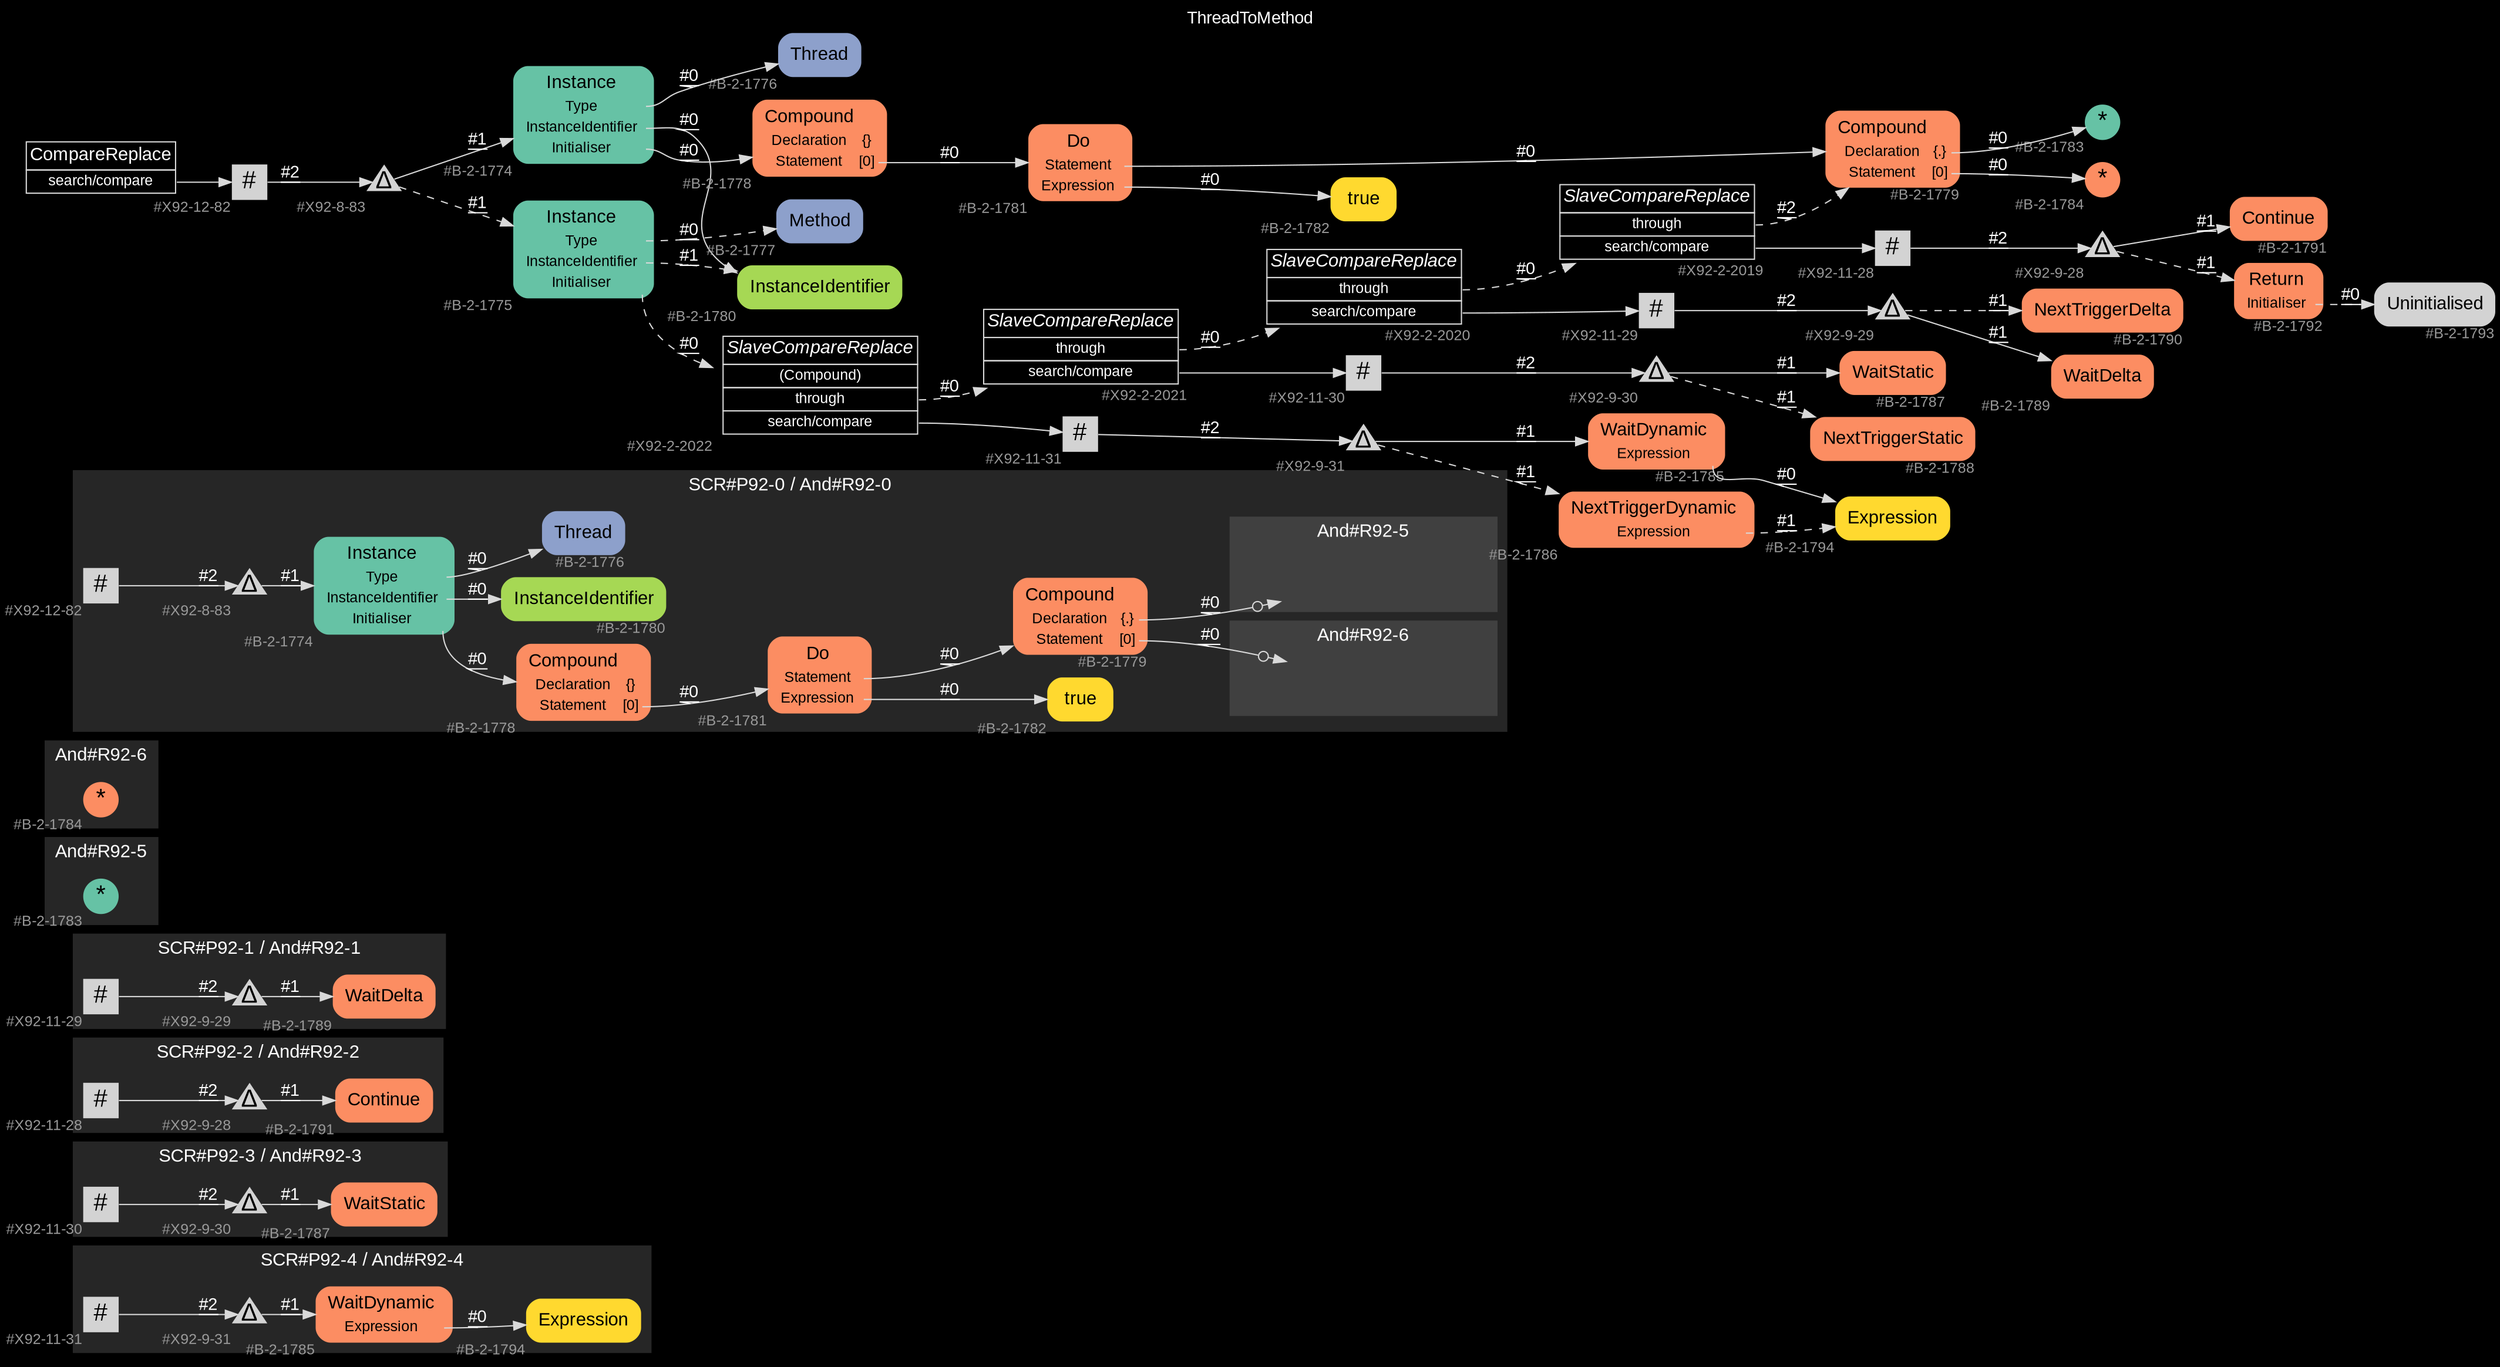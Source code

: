 digraph "ThreadToMethod" {
label = "ThreadToMethod"
labelloc = t
graph [
    rankdir = "LR"
    ranksep = 0.3
    bgcolor = black
    color = grey85
    fontcolor = white
    fontname = "Arial"
];
node [
    fontname = "Arial"
];
edge [
    fontname = "Arial"
];

// -------------------- figure And#R92-4 --------------------
// -------- region And#R92-4 ----------
subgraph "clusterAnd#R92-4" {
    label = "SCR#P92-4 / And#R92-4"
    style = "filled"
    color = gray15
    fontsize = "15"
    // -------- block And#R92-4/#B-2-1794 ----------
    "And#R92-4/#B-2-1794" [
        fillcolor = "/set28/6"
        xlabel = "#B-2-1794"
        fontsize = "12"
        fontcolor = grey60
        shape = "plaintext"
        label = <<TABLE BORDER="0" CELLBORDER="0" CELLSPACING="0">
         <TR><TD><FONT COLOR="black" POINT-SIZE="15">Expression</FONT></TD></TR>
        </TABLE>>
        style = "rounded,filled"
    ];
    
    // -------- block And#R92-4/#X92-11-31 ----------
    "And#R92-4/#X92-11-31" [
        xlabel = "#X92-11-31"
        fontsize = "12"
        fontcolor = grey60
        shape = "square"
        label = <<FONT COLOR="black" POINT-SIZE="20">#</FONT>>
        style = "filled"
        penwidth = 0.0
        fixedsize = true
        width = 0.4
        height = 0.4
    ];
    
    // -------- block And#R92-4/#B-2-1785 ----------
    "And#R92-4/#B-2-1785" [
        fillcolor = "/set28/2"
        xlabel = "#B-2-1785"
        fontsize = "12"
        fontcolor = grey60
        shape = "plaintext"
        label = <<TABLE BORDER="0" CELLBORDER="0" CELLSPACING="0">
         <TR><TD><FONT COLOR="black" POINT-SIZE="15">WaitDynamic</FONT></TD></TR>
         <TR><TD><FONT COLOR="black" POINT-SIZE="12">Expression</FONT></TD><TD PORT="port0"></TD></TR>
        </TABLE>>
        style = "rounded,filled"
    ];
    
    // -------- block And#R92-4/#X92-9-31 ----------
    "And#R92-4/#X92-9-31" [
        xlabel = "#X92-9-31"
        fontsize = "12"
        fontcolor = grey60
        shape = "triangle"
        label = <<FONT COLOR="black" POINT-SIZE="20">Δ</FONT>>
        style = "filled"
        penwidth = 0.0
        fixedsize = true
        width = 0.4
        height = 0.4
    ];
    
}

"And#R92-4/#X92-11-31" -> "And#R92-4/#X92-9-31" [
    label = "#2"
    decorate = true
    color = grey85
    fontcolor = white
];

"And#R92-4/#B-2-1785":port0 -> "And#R92-4/#B-2-1794" [
    label = "#0"
    decorate = true
    color = grey85
    fontcolor = white
];

"And#R92-4/#X92-9-31" -> "And#R92-4/#B-2-1785" [
    label = "#1"
    decorate = true
    color = grey85
    fontcolor = white
];


// -------------------- figure And#R92-3 --------------------
// -------- region And#R92-3 ----------
subgraph "clusterAnd#R92-3" {
    label = "SCR#P92-3 / And#R92-3"
    style = "filled"
    color = gray15
    fontsize = "15"
    // -------- block And#R92-3/#X92-11-30 ----------
    "And#R92-3/#X92-11-30" [
        xlabel = "#X92-11-30"
        fontsize = "12"
        fontcolor = grey60
        shape = "square"
        label = <<FONT COLOR="black" POINT-SIZE="20">#</FONT>>
        style = "filled"
        penwidth = 0.0
        fixedsize = true
        width = 0.4
        height = 0.4
    ];
    
    // -------- block And#R92-3/#X92-9-30 ----------
    "And#R92-3/#X92-9-30" [
        xlabel = "#X92-9-30"
        fontsize = "12"
        fontcolor = grey60
        shape = "triangle"
        label = <<FONT COLOR="black" POINT-SIZE="20">Δ</FONT>>
        style = "filled"
        penwidth = 0.0
        fixedsize = true
        width = 0.4
        height = 0.4
    ];
    
    // -------- block And#R92-3/#B-2-1787 ----------
    "And#R92-3/#B-2-1787" [
        fillcolor = "/set28/2"
        xlabel = "#B-2-1787"
        fontsize = "12"
        fontcolor = grey60
        shape = "plaintext"
        label = <<TABLE BORDER="0" CELLBORDER="0" CELLSPACING="0">
         <TR><TD><FONT COLOR="black" POINT-SIZE="15">WaitStatic</FONT></TD></TR>
        </TABLE>>
        style = "rounded,filled"
    ];
    
}

"And#R92-3/#X92-11-30" -> "And#R92-3/#X92-9-30" [
    label = "#2"
    decorate = true
    color = grey85
    fontcolor = white
];

"And#R92-3/#X92-9-30" -> "And#R92-3/#B-2-1787" [
    label = "#1"
    decorate = true
    color = grey85
    fontcolor = white
];


// -------------------- figure And#R92-2 --------------------
// -------- region And#R92-2 ----------
subgraph "clusterAnd#R92-2" {
    label = "SCR#P92-2 / And#R92-2"
    style = "filled"
    color = gray15
    fontsize = "15"
    // -------- block And#R92-2/#X92-11-28 ----------
    "And#R92-2/#X92-11-28" [
        xlabel = "#X92-11-28"
        fontsize = "12"
        fontcolor = grey60
        shape = "square"
        label = <<FONT COLOR="black" POINT-SIZE="20">#</FONT>>
        style = "filled"
        penwidth = 0.0
        fixedsize = true
        width = 0.4
        height = 0.4
    ];
    
    // -------- block And#R92-2/#X92-9-28 ----------
    "And#R92-2/#X92-9-28" [
        xlabel = "#X92-9-28"
        fontsize = "12"
        fontcolor = grey60
        shape = "triangle"
        label = <<FONT COLOR="black" POINT-SIZE="20">Δ</FONT>>
        style = "filled"
        penwidth = 0.0
        fixedsize = true
        width = 0.4
        height = 0.4
    ];
    
    // -------- block And#R92-2/#B-2-1791 ----------
    "And#R92-2/#B-2-1791" [
        fillcolor = "/set28/2"
        xlabel = "#B-2-1791"
        fontsize = "12"
        fontcolor = grey60
        shape = "plaintext"
        label = <<TABLE BORDER="0" CELLBORDER="0" CELLSPACING="0">
         <TR><TD><FONT COLOR="black" POINT-SIZE="15">Continue</FONT></TD></TR>
        </TABLE>>
        style = "rounded,filled"
    ];
    
}

"And#R92-2/#X92-11-28" -> "And#R92-2/#X92-9-28" [
    label = "#2"
    decorate = true
    color = grey85
    fontcolor = white
];

"And#R92-2/#X92-9-28" -> "And#R92-2/#B-2-1791" [
    label = "#1"
    decorate = true
    color = grey85
    fontcolor = white
];


// -------------------- figure And#R92-1 --------------------
// -------- region And#R92-1 ----------
subgraph "clusterAnd#R92-1" {
    label = "SCR#P92-1 / And#R92-1"
    style = "filled"
    color = gray15
    fontsize = "15"
    // -------- block And#R92-1/#B-2-1789 ----------
    "And#R92-1/#B-2-1789" [
        fillcolor = "/set28/2"
        xlabel = "#B-2-1789"
        fontsize = "12"
        fontcolor = grey60
        shape = "plaintext"
        label = <<TABLE BORDER="0" CELLBORDER="0" CELLSPACING="0">
         <TR><TD><FONT COLOR="black" POINT-SIZE="15">WaitDelta</FONT></TD></TR>
        </TABLE>>
        style = "rounded,filled"
    ];
    
    // -------- block And#R92-1/#X92-11-29 ----------
    "And#R92-1/#X92-11-29" [
        xlabel = "#X92-11-29"
        fontsize = "12"
        fontcolor = grey60
        shape = "square"
        label = <<FONT COLOR="black" POINT-SIZE="20">#</FONT>>
        style = "filled"
        penwidth = 0.0
        fixedsize = true
        width = 0.4
        height = 0.4
    ];
    
    // -------- block And#R92-1/#X92-9-29 ----------
    "And#R92-1/#X92-9-29" [
        xlabel = "#X92-9-29"
        fontsize = "12"
        fontcolor = grey60
        shape = "triangle"
        label = <<FONT COLOR="black" POINT-SIZE="20">Δ</FONT>>
        style = "filled"
        penwidth = 0.0
        fixedsize = true
        width = 0.4
        height = 0.4
    ];
    
}

"And#R92-1/#X92-11-29" -> "And#R92-1/#X92-9-29" [
    label = "#2"
    decorate = true
    color = grey85
    fontcolor = white
];

"And#R92-1/#X92-9-29" -> "And#R92-1/#B-2-1789" [
    label = "#1"
    decorate = true
    color = grey85
    fontcolor = white
];


// -------------------- figure And#R92-5 --------------------
// -------- region And#R92-5 ----------
subgraph "clusterAnd#R92-5" {
    label = "And#R92-5"
    style = "filled"
    color = gray15
    fontsize = "15"
    // -------- block And#R92-5/#B-2-1783 ----------
    "And#R92-5/#B-2-1783" [
        fillcolor = "/set28/1"
        xlabel = "#B-2-1783"
        fontsize = "12"
        fontcolor = grey60
        shape = "circle"
        label = <<FONT COLOR="black" POINT-SIZE="20">*</FONT>>
        style = "filled"
        penwidth = 0.0
        fixedsize = true
        width = 0.4
        height = 0.4
    ];
    
}


// -------------------- figure And#R92-6 --------------------
// -------- region And#R92-6 ----------
subgraph "clusterAnd#R92-6" {
    label = "And#R92-6"
    style = "filled"
    color = gray15
    fontsize = "15"
    // -------- block And#R92-6/#B-2-1784 ----------
    "And#R92-6/#B-2-1784" [
        fillcolor = "/set28/2"
        xlabel = "#B-2-1784"
        fontsize = "12"
        fontcolor = grey60
        shape = "circle"
        label = <<FONT COLOR="black" POINT-SIZE="20">*</FONT>>
        style = "filled"
        penwidth = 0.0
        fixedsize = true
        width = 0.4
        height = 0.4
    ];
    
}


// -------------------- figure And#R92-0 --------------------
// -------- region And#R92-0 ----------
subgraph "clusterAnd#R92-0" {
    label = "SCR#P92-0 / And#R92-0"
    style = "filled"
    color = gray15
    fontsize = "15"
    // -------- block And#R92-0/#B-2-1778 ----------
    "And#R92-0/#B-2-1778" [
        fillcolor = "/set28/2"
        xlabel = "#B-2-1778"
        fontsize = "12"
        fontcolor = grey60
        shape = "plaintext"
        label = <<TABLE BORDER="0" CELLBORDER="0" CELLSPACING="0">
         <TR><TD><FONT COLOR="black" POINT-SIZE="15">Compound</FONT></TD></TR>
         <TR><TD><FONT COLOR="black" POINT-SIZE="12">Declaration</FONT></TD><TD PORT="port0"><FONT COLOR="black" POINT-SIZE="12">{}</FONT></TD></TR>
         <TR><TD><FONT COLOR="black" POINT-SIZE="12">Statement</FONT></TD><TD PORT="port1"><FONT COLOR="black" POINT-SIZE="12">[0]</FONT></TD></TR>
        </TABLE>>
        style = "rounded,filled"
    ];
    
    // -------- block And#R92-0/#X92-12-82 ----------
    "And#R92-0/#X92-12-82" [
        xlabel = "#X92-12-82"
        fontsize = "12"
        fontcolor = grey60
        shape = "square"
        label = <<FONT COLOR="black" POINT-SIZE="20">#</FONT>>
        style = "filled"
        penwidth = 0.0
        fixedsize = true
        width = 0.4
        height = 0.4
    ];
    
    // -------- block And#R92-0/#B-2-1779 ----------
    "And#R92-0/#B-2-1779" [
        fillcolor = "/set28/2"
        xlabel = "#B-2-1779"
        fontsize = "12"
        fontcolor = grey60
        shape = "plaintext"
        label = <<TABLE BORDER="0" CELLBORDER="0" CELLSPACING="0">
         <TR><TD><FONT COLOR="black" POINT-SIZE="15">Compound</FONT></TD></TR>
         <TR><TD><FONT COLOR="black" POINT-SIZE="12">Declaration</FONT></TD><TD PORT="port0"><FONT COLOR="black" POINT-SIZE="12">{.}</FONT></TD></TR>
         <TR><TD><FONT COLOR="black" POINT-SIZE="12">Statement</FONT></TD><TD PORT="port1"><FONT COLOR="black" POINT-SIZE="12">[0]</FONT></TD></TR>
        </TABLE>>
        style = "rounded,filled"
    ];
    
    // -------- block And#R92-0/#B-2-1781 ----------
    "And#R92-0/#B-2-1781" [
        fillcolor = "/set28/2"
        xlabel = "#B-2-1781"
        fontsize = "12"
        fontcolor = grey60
        shape = "plaintext"
        label = <<TABLE BORDER="0" CELLBORDER="0" CELLSPACING="0">
         <TR><TD><FONT COLOR="black" POINT-SIZE="15">Do</FONT></TD></TR>
         <TR><TD><FONT COLOR="black" POINT-SIZE="12">Statement</FONT></TD><TD PORT="port0"></TD></TR>
         <TR><TD><FONT COLOR="black" POINT-SIZE="12">Expression</FONT></TD><TD PORT="port1"></TD></TR>
        </TABLE>>
        style = "rounded,filled"
    ];
    
    // -------- block And#R92-0/#X92-8-83 ----------
    "And#R92-0/#X92-8-83" [
        xlabel = "#X92-8-83"
        fontsize = "12"
        fontcolor = grey60
        shape = "triangle"
        label = <<FONT COLOR="black" POINT-SIZE="20">Δ</FONT>>
        style = "filled"
        penwidth = 0.0
        fixedsize = true
        width = 0.4
        height = 0.4
    ];
    
    // -------- block And#R92-0/#B-2-1776 ----------
    "And#R92-0/#B-2-1776" [
        fillcolor = "/set28/3"
        xlabel = "#B-2-1776"
        fontsize = "12"
        fontcolor = grey60
        shape = "plaintext"
        label = <<TABLE BORDER="0" CELLBORDER="0" CELLSPACING="0">
         <TR><TD><FONT COLOR="black" POINT-SIZE="15">Thread</FONT></TD></TR>
        </TABLE>>
        style = "rounded,filled"
    ];
    
    // -------- block And#R92-0/#B-2-1774 ----------
    "And#R92-0/#B-2-1774" [
        fillcolor = "/set28/1"
        xlabel = "#B-2-1774"
        fontsize = "12"
        fontcolor = grey60
        shape = "plaintext"
        label = <<TABLE BORDER="0" CELLBORDER="0" CELLSPACING="0">
         <TR><TD><FONT COLOR="black" POINT-SIZE="15">Instance</FONT></TD></TR>
         <TR><TD><FONT COLOR="black" POINT-SIZE="12">Type</FONT></TD><TD PORT="port0"></TD></TR>
         <TR><TD><FONT COLOR="black" POINT-SIZE="12">InstanceIdentifier</FONT></TD><TD PORT="port1"></TD></TR>
         <TR><TD><FONT COLOR="black" POINT-SIZE="12">Initialiser</FONT></TD><TD PORT="port2"></TD></TR>
        </TABLE>>
        style = "rounded,filled"
    ];
    
    // -------- block And#R92-0/#B-2-1780 ----------
    "And#R92-0/#B-2-1780" [
        fillcolor = "/set28/5"
        xlabel = "#B-2-1780"
        fontsize = "12"
        fontcolor = grey60
        shape = "plaintext"
        label = <<TABLE BORDER="0" CELLBORDER="0" CELLSPACING="0">
         <TR><TD><FONT COLOR="black" POINT-SIZE="15">InstanceIdentifier</FONT></TD></TR>
        </TABLE>>
        style = "rounded,filled"
    ];
    
    // -------- block And#R92-0/#B-2-1782 ----------
    "And#R92-0/#B-2-1782" [
        fillcolor = "/set28/6"
        xlabel = "#B-2-1782"
        fontsize = "12"
        fontcolor = grey60
        shape = "plaintext"
        label = <<TABLE BORDER="0" CELLBORDER="0" CELLSPACING="0">
         <TR><TD><FONT COLOR="black" POINT-SIZE="15">true</FONT></TD></TR>
        </TABLE>>
        style = "rounded,filled"
    ];
    
    // -------- region And#R92-0/And#R92-5 ----------
    subgraph "clusterAnd#R92-0/And#R92-5" {
        label = "And#R92-5"
        style = "filled"
        color = gray25
        fontsize = "15"
        // -------- block And#R92-0/And#R92-5/#B-2-1783 ----------
        "And#R92-0/And#R92-5/#B-2-1783" [
            fillcolor = "/set28/1"
            xlabel = "#B-2-1783"
            fontsize = "12"
            fontcolor = grey60
            shape = "none"
            style = "invisible"
        ];
        
    }
    
    // -------- region And#R92-0/And#R92-6 ----------
    subgraph "clusterAnd#R92-0/And#R92-6" {
        label = "And#R92-6"
        style = "filled"
        color = gray25
        fontsize = "15"
        // -------- block And#R92-0/And#R92-6/#B-2-1784 ----------
        "And#R92-0/And#R92-6/#B-2-1784" [
            fillcolor = "/set28/2"
            xlabel = "#B-2-1784"
            fontsize = "12"
            fontcolor = grey60
            shape = "none"
            style = "invisible"
        ];
        
    }
    
}

"And#R92-0/#B-2-1778":port1 -> "And#R92-0/#B-2-1781" [
    label = "#0"
    decorate = true
    color = grey85
    fontcolor = white
];

"And#R92-0/#X92-12-82" -> "And#R92-0/#X92-8-83" [
    label = "#2"
    decorate = true
    color = grey85
    fontcolor = white
];

"And#R92-0/#B-2-1779":port0 -> "And#R92-0/And#R92-5/#B-2-1783" [
    arrowhead="normalnoneodot"
    label = "#0"
    decorate = true
    color = grey85
    fontcolor = white
];

"And#R92-0/#B-2-1779":port1 -> "And#R92-0/And#R92-6/#B-2-1784" [
    arrowhead="normalnoneodot"
    label = "#0"
    decorate = true
    color = grey85
    fontcolor = white
];

"And#R92-0/#B-2-1781":port0 -> "And#R92-0/#B-2-1779" [
    label = "#0"
    decorate = true
    color = grey85
    fontcolor = white
];

"And#R92-0/#B-2-1781":port1 -> "And#R92-0/#B-2-1782" [
    label = "#0"
    decorate = true
    color = grey85
    fontcolor = white
];

"And#R92-0/#X92-8-83" -> "And#R92-0/#B-2-1774" [
    label = "#1"
    decorate = true
    color = grey85
    fontcolor = white
];

"And#R92-0/#B-2-1774":port0 -> "And#R92-0/#B-2-1776" [
    label = "#0"
    decorate = true
    color = grey85
    fontcolor = white
];

"And#R92-0/#B-2-1774":port1 -> "And#R92-0/#B-2-1780" [
    label = "#0"
    decorate = true
    color = grey85
    fontcolor = white
];

"And#R92-0/#B-2-1774":port2 -> "And#R92-0/#B-2-1778" [
    label = "#0"
    decorate = true
    color = grey85
    fontcolor = white
];


// -------------------- transformation figure --------------------
// -------- block CR#X92-10-92 ----------
"CR#X92-10-92" [
    fillcolor = black
    fontsize = "12"
    fontcolor = grey60
    shape = "plaintext"
    label = <<TABLE BORDER="0" CELLBORDER="1" CELLSPACING="0">
     <TR><TD><FONT COLOR="white" POINT-SIZE="15">CompareReplace</FONT></TD></TR>
     <TR><TD PORT="port0"><FONT COLOR="white" POINT-SIZE="12">search/compare</FONT></TD></TR>
    </TABLE>>
    style = "filled"
    color = grey85
];

// -------- block #X92-12-82 ----------
"#X92-12-82" [
    xlabel = "#X92-12-82"
    fontsize = "12"
    fontcolor = grey60
    shape = "square"
    label = <<FONT COLOR="black" POINT-SIZE="20">#</FONT>>
    style = "filled"
    penwidth = 0.0
    fixedsize = true
    width = 0.4
    height = 0.4
];

// -------- block #X92-8-83 ----------
"#X92-8-83" [
    xlabel = "#X92-8-83"
    fontsize = "12"
    fontcolor = grey60
    shape = "triangle"
    label = <<FONT COLOR="black" POINT-SIZE="20">Δ</FONT>>
    style = "filled"
    penwidth = 0.0
    fixedsize = true
    width = 0.4
    height = 0.4
];

// -------- block #B-2-1774 ----------
"#B-2-1774" [
    fillcolor = "/set28/1"
    xlabel = "#B-2-1774"
    fontsize = "12"
    fontcolor = grey60
    shape = "plaintext"
    label = <<TABLE BORDER="0" CELLBORDER="0" CELLSPACING="0">
     <TR><TD><FONT COLOR="black" POINT-SIZE="15">Instance</FONT></TD></TR>
     <TR><TD><FONT COLOR="black" POINT-SIZE="12">Type</FONT></TD><TD PORT="port0"></TD></TR>
     <TR><TD><FONT COLOR="black" POINT-SIZE="12">InstanceIdentifier</FONT></TD><TD PORT="port1"></TD></TR>
     <TR><TD><FONT COLOR="black" POINT-SIZE="12">Initialiser</FONT></TD><TD PORT="port2"></TD></TR>
    </TABLE>>
    style = "rounded,filled"
];

// -------- block #B-2-1776 ----------
"#B-2-1776" [
    fillcolor = "/set28/3"
    xlabel = "#B-2-1776"
    fontsize = "12"
    fontcolor = grey60
    shape = "plaintext"
    label = <<TABLE BORDER="0" CELLBORDER="0" CELLSPACING="0">
     <TR><TD><FONT COLOR="black" POINT-SIZE="15">Thread</FONT></TD></TR>
    </TABLE>>
    style = "rounded,filled"
];

// -------- block #B-2-1780 ----------
"#B-2-1780" [
    fillcolor = "/set28/5"
    xlabel = "#B-2-1780"
    fontsize = "12"
    fontcolor = grey60
    shape = "plaintext"
    label = <<TABLE BORDER="0" CELLBORDER="0" CELLSPACING="0">
     <TR><TD><FONT COLOR="black" POINT-SIZE="15">InstanceIdentifier</FONT></TD></TR>
    </TABLE>>
    style = "rounded,filled"
];

// -------- block #B-2-1778 ----------
"#B-2-1778" [
    fillcolor = "/set28/2"
    xlabel = "#B-2-1778"
    fontsize = "12"
    fontcolor = grey60
    shape = "plaintext"
    label = <<TABLE BORDER="0" CELLBORDER="0" CELLSPACING="0">
     <TR><TD><FONT COLOR="black" POINT-SIZE="15">Compound</FONT></TD></TR>
     <TR><TD><FONT COLOR="black" POINT-SIZE="12">Declaration</FONT></TD><TD PORT="port0"><FONT COLOR="black" POINT-SIZE="12">{}</FONT></TD></TR>
     <TR><TD><FONT COLOR="black" POINT-SIZE="12">Statement</FONT></TD><TD PORT="port1"><FONT COLOR="black" POINT-SIZE="12">[0]</FONT></TD></TR>
    </TABLE>>
    style = "rounded,filled"
];

// -------- block #B-2-1781 ----------
"#B-2-1781" [
    fillcolor = "/set28/2"
    xlabel = "#B-2-1781"
    fontsize = "12"
    fontcolor = grey60
    shape = "plaintext"
    label = <<TABLE BORDER="0" CELLBORDER="0" CELLSPACING="0">
     <TR><TD><FONT COLOR="black" POINT-SIZE="15">Do</FONT></TD></TR>
     <TR><TD><FONT COLOR="black" POINT-SIZE="12">Statement</FONT></TD><TD PORT="port0"></TD></TR>
     <TR><TD><FONT COLOR="black" POINT-SIZE="12">Expression</FONT></TD><TD PORT="port1"></TD></TR>
    </TABLE>>
    style = "rounded,filled"
];

// -------- block #B-2-1779 ----------
"#B-2-1779" [
    fillcolor = "/set28/2"
    xlabel = "#B-2-1779"
    fontsize = "12"
    fontcolor = grey60
    shape = "plaintext"
    label = <<TABLE BORDER="0" CELLBORDER="0" CELLSPACING="0">
     <TR><TD><FONT COLOR="black" POINT-SIZE="15">Compound</FONT></TD></TR>
     <TR><TD><FONT COLOR="black" POINT-SIZE="12">Declaration</FONT></TD><TD PORT="port0"><FONT COLOR="black" POINT-SIZE="12">{.}</FONT></TD></TR>
     <TR><TD><FONT COLOR="black" POINT-SIZE="12">Statement</FONT></TD><TD PORT="port1"><FONT COLOR="black" POINT-SIZE="12">[0]</FONT></TD></TR>
    </TABLE>>
    style = "rounded,filled"
];

// -------- block #B-2-1783 ----------
"#B-2-1783" [
    fillcolor = "/set28/1"
    xlabel = "#B-2-1783"
    fontsize = "12"
    fontcolor = grey60
    shape = "circle"
    label = <<FONT COLOR="black" POINT-SIZE="20">*</FONT>>
    style = "filled"
    penwidth = 0.0
    fixedsize = true
    width = 0.4
    height = 0.4
];

// -------- block #B-2-1784 ----------
"#B-2-1784" [
    fillcolor = "/set28/2"
    xlabel = "#B-2-1784"
    fontsize = "12"
    fontcolor = grey60
    shape = "circle"
    label = <<FONT COLOR="black" POINT-SIZE="20">*</FONT>>
    style = "filled"
    penwidth = 0.0
    fixedsize = true
    width = 0.4
    height = 0.4
];

// -------- block #B-2-1782 ----------
"#B-2-1782" [
    fillcolor = "/set28/6"
    xlabel = "#B-2-1782"
    fontsize = "12"
    fontcolor = grey60
    shape = "plaintext"
    label = <<TABLE BORDER="0" CELLBORDER="0" CELLSPACING="0">
     <TR><TD><FONT COLOR="black" POINT-SIZE="15">true</FONT></TD></TR>
    </TABLE>>
    style = "rounded,filled"
];

// -------- block #B-2-1775 ----------
"#B-2-1775" [
    fillcolor = "/set28/1"
    xlabel = "#B-2-1775"
    fontsize = "12"
    fontcolor = grey60
    shape = "plaintext"
    label = <<TABLE BORDER="0" CELLBORDER="0" CELLSPACING="0">
     <TR><TD><FONT COLOR="black" POINT-SIZE="15">Instance</FONT></TD></TR>
     <TR><TD><FONT COLOR="black" POINT-SIZE="12">Type</FONT></TD><TD PORT="port0"></TD></TR>
     <TR><TD><FONT COLOR="black" POINT-SIZE="12">InstanceIdentifier</FONT></TD><TD PORT="port1"></TD></TR>
     <TR><TD><FONT COLOR="black" POINT-SIZE="12">Initialiser</FONT></TD><TD PORT="port2"></TD></TR>
    </TABLE>>
    style = "rounded,filled"
];

// -------- block #B-2-1777 ----------
"#B-2-1777" [
    fillcolor = "/set28/3"
    xlabel = "#B-2-1777"
    fontsize = "12"
    fontcolor = grey60
    shape = "plaintext"
    label = <<TABLE BORDER="0" CELLBORDER="0" CELLSPACING="0">
     <TR><TD><FONT COLOR="black" POINT-SIZE="15">Method</FONT></TD></TR>
    </TABLE>>
    style = "rounded,filled"
];

// -------- block #X92-2-2022 ----------
"#X92-2-2022" [
    fillcolor = black
    xlabel = "#X92-2-2022"
    fontsize = "12"
    fontcolor = grey60
    shape = "plaintext"
    label = <<TABLE BORDER="0" CELLBORDER="1" CELLSPACING="0">
     <TR><TD><FONT COLOR="white" POINT-SIZE="15"><I>SlaveCompareReplace</I></FONT></TD></TR>
     <TR><TD PORT="port0"><FONT COLOR="white" POINT-SIZE="12">(Compound)</FONT></TD></TR>
     <TR><TD PORT="port1"><FONT COLOR="white" POINT-SIZE="12">through</FONT></TD></TR>
     <TR><TD PORT="port2"><FONT COLOR="white" POINT-SIZE="12">search/compare</FONT></TD></TR>
    </TABLE>>
    style = "filled"
    color = grey85
];

// -------- block #X92-2-2021 ----------
"#X92-2-2021" [
    fillcolor = black
    xlabel = "#X92-2-2021"
    fontsize = "12"
    fontcolor = grey60
    shape = "plaintext"
    label = <<TABLE BORDER="0" CELLBORDER="1" CELLSPACING="0">
     <TR><TD><FONT COLOR="white" POINT-SIZE="15"><I>SlaveCompareReplace</I></FONT></TD></TR>
     <TR><TD PORT="port0"><FONT COLOR="white" POINT-SIZE="12">through</FONT></TD></TR>
     <TR><TD PORT="port1"><FONT COLOR="white" POINT-SIZE="12">search/compare</FONT></TD></TR>
    </TABLE>>
    style = "filled"
    color = grey85
];

// -------- block #X92-2-2020 ----------
"#X92-2-2020" [
    fillcolor = black
    xlabel = "#X92-2-2020"
    fontsize = "12"
    fontcolor = grey60
    shape = "plaintext"
    label = <<TABLE BORDER="0" CELLBORDER="1" CELLSPACING="0">
     <TR><TD><FONT COLOR="white" POINT-SIZE="15"><I>SlaveCompareReplace</I></FONT></TD></TR>
     <TR><TD PORT="port0"><FONT COLOR="white" POINT-SIZE="12">through</FONT></TD></TR>
     <TR><TD PORT="port1"><FONT COLOR="white" POINT-SIZE="12">search/compare</FONT></TD></TR>
    </TABLE>>
    style = "filled"
    color = grey85
];

// -------- block #X92-2-2019 ----------
"#X92-2-2019" [
    fillcolor = black
    xlabel = "#X92-2-2019"
    fontsize = "12"
    fontcolor = grey60
    shape = "plaintext"
    label = <<TABLE BORDER="0" CELLBORDER="1" CELLSPACING="0">
     <TR><TD><FONT COLOR="white" POINT-SIZE="15"><I>SlaveCompareReplace</I></FONT></TD></TR>
     <TR><TD PORT="port0"><FONT COLOR="white" POINT-SIZE="12">through</FONT></TD></TR>
     <TR><TD PORT="port1"><FONT COLOR="white" POINT-SIZE="12">search/compare</FONT></TD></TR>
    </TABLE>>
    style = "filled"
    color = grey85
];

// -------- block #X92-11-28 ----------
"#X92-11-28" [
    xlabel = "#X92-11-28"
    fontsize = "12"
    fontcolor = grey60
    shape = "square"
    label = <<FONT COLOR="black" POINT-SIZE="20">#</FONT>>
    style = "filled"
    penwidth = 0.0
    fixedsize = true
    width = 0.4
    height = 0.4
];

// -------- block #X92-9-28 ----------
"#X92-9-28" [
    xlabel = "#X92-9-28"
    fontsize = "12"
    fontcolor = grey60
    shape = "triangle"
    label = <<FONT COLOR="black" POINT-SIZE="20">Δ</FONT>>
    style = "filled"
    penwidth = 0.0
    fixedsize = true
    width = 0.4
    height = 0.4
];

// -------- block #B-2-1791 ----------
"#B-2-1791" [
    fillcolor = "/set28/2"
    xlabel = "#B-2-1791"
    fontsize = "12"
    fontcolor = grey60
    shape = "plaintext"
    label = <<TABLE BORDER="0" CELLBORDER="0" CELLSPACING="0">
     <TR><TD><FONT COLOR="black" POINT-SIZE="15">Continue</FONT></TD></TR>
    </TABLE>>
    style = "rounded,filled"
];

// -------- block #B-2-1792 ----------
"#B-2-1792" [
    fillcolor = "/set28/2"
    xlabel = "#B-2-1792"
    fontsize = "12"
    fontcolor = grey60
    shape = "plaintext"
    label = <<TABLE BORDER="0" CELLBORDER="0" CELLSPACING="0">
     <TR><TD><FONT COLOR="black" POINT-SIZE="15">Return</FONT></TD></TR>
     <TR><TD><FONT COLOR="black" POINT-SIZE="12">Initialiser</FONT></TD><TD PORT="port0"></TD></TR>
    </TABLE>>
    style = "rounded,filled"
];

// -------- block #B-2-1793 ----------
"#B-2-1793" [
    xlabel = "#B-2-1793"
    fontsize = "12"
    fontcolor = grey60
    shape = "plaintext"
    label = <<TABLE BORDER="0" CELLBORDER="0" CELLSPACING="0">
     <TR><TD><FONT COLOR="black" POINT-SIZE="15">Uninitialised</FONT></TD></TR>
    </TABLE>>
    style = "rounded,filled"
];

// -------- block #X92-11-29 ----------
"#X92-11-29" [
    xlabel = "#X92-11-29"
    fontsize = "12"
    fontcolor = grey60
    shape = "square"
    label = <<FONT COLOR="black" POINT-SIZE="20">#</FONT>>
    style = "filled"
    penwidth = 0.0
    fixedsize = true
    width = 0.4
    height = 0.4
];

// -------- block #X92-9-29 ----------
"#X92-9-29" [
    xlabel = "#X92-9-29"
    fontsize = "12"
    fontcolor = grey60
    shape = "triangle"
    label = <<FONT COLOR="black" POINT-SIZE="20">Δ</FONT>>
    style = "filled"
    penwidth = 0.0
    fixedsize = true
    width = 0.4
    height = 0.4
];

// -------- block #B-2-1789 ----------
"#B-2-1789" [
    fillcolor = "/set28/2"
    xlabel = "#B-2-1789"
    fontsize = "12"
    fontcolor = grey60
    shape = "plaintext"
    label = <<TABLE BORDER="0" CELLBORDER="0" CELLSPACING="0">
     <TR><TD><FONT COLOR="black" POINT-SIZE="15">WaitDelta</FONT></TD></TR>
    </TABLE>>
    style = "rounded,filled"
];

// -------- block #B-2-1790 ----------
"#B-2-1790" [
    fillcolor = "/set28/2"
    xlabel = "#B-2-1790"
    fontsize = "12"
    fontcolor = grey60
    shape = "plaintext"
    label = <<TABLE BORDER="0" CELLBORDER="0" CELLSPACING="0">
     <TR><TD><FONT COLOR="black" POINT-SIZE="15">NextTriggerDelta</FONT></TD></TR>
    </TABLE>>
    style = "rounded,filled"
];

// -------- block #X92-11-30 ----------
"#X92-11-30" [
    xlabel = "#X92-11-30"
    fontsize = "12"
    fontcolor = grey60
    shape = "square"
    label = <<FONT COLOR="black" POINT-SIZE="20">#</FONT>>
    style = "filled"
    penwidth = 0.0
    fixedsize = true
    width = 0.4
    height = 0.4
];

// -------- block #X92-9-30 ----------
"#X92-9-30" [
    xlabel = "#X92-9-30"
    fontsize = "12"
    fontcolor = grey60
    shape = "triangle"
    label = <<FONT COLOR="black" POINT-SIZE="20">Δ</FONT>>
    style = "filled"
    penwidth = 0.0
    fixedsize = true
    width = 0.4
    height = 0.4
];

// -------- block #B-2-1787 ----------
"#B-2-1787" [
    fillcolor = "/set28/2"
    xlabel = "#B-2-1787"
    fontsize = "12"
    fontcolor = grey60
    shape = "plaintext"
    label = <<TABLE BORDER="0" CELLBORDER="0" CELLSPACING="0">
     <TR><TD><FONT COLOR="black" POINT-SIZE="15">WaitStatic</FONT></TD></TR>
    </TABLE>>
    style = "rounded,filled"
];

// -------- block #B-2-1788 ----------
"#B-2-1788" [
    fillcolor = "/set28/2"
    xlabel = "#B-2-1788"
    fontsize = "12"
    fontcolor = grey60
    shape = "plaintext"
    label = <<TABLE BORDER="0" CELLBORDER="0" CELLSPACING="0">
     <TR><TD><FONT COLOR="black" POINT-SIZE="15">NextTriggerStatic</FONT></TD></TR>
    </TABLE>>
    style = "rounded,filled"
];

// -------- block #X92-11-31 ----------
"#X92-11-31" [
    xlabel = "#X92-11-31"
    fontsize = "12"
    fontcolor = grey60
    shape = "square"
    label = <<FONT COLOR="black" POINT-SIZE="20">#</FONT>>
    style = "filled"
    penwidth = 0.0
    fixedsize = true
    width = 0.4
    height = 0.4
];

// -------- block #X92-9-31 ----------
"#X92-9-31" [
    xlabel = "#X92-9-31"
    fontsize = "12"
    fontcolor = grey60
    shape = "triangle"
    label = <<FONT COLOR="black" POINT-SIZE="20">Δ</FONT>>
    style = "filled"
    penwidth = 0.0
    fixedsize = true
    width = 0.4
    height = 0.4
];

// -------- block #B-2-1785 ----------
"#B-2-1785" [
    fillcolor = "/set28/2"
    xlabel = "#B-2-1785"
    fontsize = "12"
    fontcolor = grey60
    shape = "plaintext"
    label = <<TABLE BORDER="0" CELLBORDER="0" CELLSPACING="0">
     <TR><TD><FONT COLOR="black" POINT-SIZE="15">WaitDynamic</FONT></TD></TR>
     <TR><TD><FONT COLOR="black" POINT-SIZE="12">Expression</FONT></TD><TD PORT="port0"></TD></TR>
    </TABLE>>
    style = "rounded,filled"
];

// -------- block #B-2-1794 ----------
"#B-2-1794" [
    fillcolor = "/set28/6"
    xlabel = "#B-2-1794"
    fontsize = "12"
    fontcolor = grey60
    shape = "plaintext"
    label = <<TABLE BORDER="0" CELLBORDER="0" CELLSPACING="0">
     <TR><TD><FONT COLOR="black" POINT-SIZE="15">Expression</FONT></TD></TR>
    </TABLE>>
    style = "rounded,filled"
];

// -------- block #B-2-1786 ----------
"#B-2-1786" [
    fillcolor = "/set28/2"
    xlabel = "#B-2-1786"
    fontsize = "12"
    fontcolor = grey60
    shape = "plaintext"
    label = <<TABLE BORDER="0" CELLBORDER="0" CELLSPACING="0">
     <TR><TD><FONT COLOR="black" POINT-SIZE="15">NextTriggerDynamic</FONT></TD></TR>
     <TR><TD><FONT COLOR="black" POINT-SIZE="12">Expression</FONT></TD><TD PORT="port0"></TD></TR>
    </TABLE>>
    style = "rounded,filled"
];

"CR#X92-10-92":port0 -> "#X92-12-82" [
    label = ""
    decorate = true
    color = grey85
    fontcolor = white
];

"#X92-12-82" -> "#X92-8-83" [
    label = "#2"
    decorate = true
    color = grey85
    fontcolor = white
];

"#X92-8-83" -> "#B-2-1774" [
    label = "#1"
    decorate = true
    color = grey85
    fontcolor = white
];

"#X92-8-83" -> "#B-2-1775" [
    style="dashed"
    label = "#1"
    decorate = true
    color = grey85
    fontcolor = white
];

"#B-2-1774":port0 -> "#B-2-1776" [
    label = "#0"
    decorate = true
    color = grey85
    fontcolor = white
];

"#B-2-1774":port1 -> "#B-2-1780" [
    label = "#0"
    decorate = true
    color = grey85
    fontcolor = white
];

"#B-2-1774":port2 -> "#B-2-1778" [
    label = "#0"
    decorate = true
    color = grey85
    fontcolor = white
];

"#B-2-1778":port1 -> "#B-2-1781" [
    label = "#0"
    decorate = true
    color = grey85
    fontcolor = white
];

"#B-2-1781":port0 -> "#B-2-1779" [
    label = "#0"
    decorate = true
    color = grey85
    fontcolor = white
];

"#B-2-1781":port1 -> "#B-2-1782" [
    label = "#0"
    decorate = true
    color = grey85
    fontcolor = white
];

"#B-2-1779":port0 -> "#B-2-1783" [
    label = "#0"
    decorate = true
    color = grey85
    fontcolor = white
];

"#B-2-1779":port1 -> "#B-2-1784" [
    label = "#0"
    decorate = true
    color = grey85
    fontcolor = white
];

"#B-2-1775":port0 -> "#B-2-1777" [
    style="dashed"
    label = "#0"
    decorate = true
    color = grey85
    fontcolor = white
];

"#B-2-1775":port1 -> "#B-2-1780" [
    style="dashed"
    label = "#1"
    decorate = true
    color = grey85
    fontcolor = white
];

"#B-2-1775":port2 -> "#X92-2-2022" [
    style="dashed"
    label = "#0"
    decorate = true
    color = grey85
    fontcolor = white
];

"#X92-2-2022":port1 -> "#X92-2-2021" [
    style="dashed"
    label = "#0"
    decorate = true
    color = grey85
    fontcolor = white
];

"#X92-2-2022":port2 -> "#X92-11-31" [
    label = ""
    decorate = true
    color = grey85
    fontcolor = white
];

"#X92-2-2021":port0 -> "#X92-2-2020" [
    style="dashed"
    label = "#0"
    decorate = true
    color = grey85
    fontcolor = white
];

"#X92-2-2021":port1 -> "#X92-11-30" [
    label = ""
    decorate = true
    color = grey85
    fontcolor = white
];

"#X92-2-2020":port0 -> "#X92-2-2019" [
    style="dashed"
    label = "#0"
    decorate = true
    color = grey85
    fontcolor = white
];

"#X92-2-2020":port1 -> "#X92-11-29" [
    label = ""
    decorate = true
    color = grey85
    fontcolor = white
];

"#X92-2-2019":port0 -> "#B-2-1779" [
    style="dashed"
    label = "#2"
    decorate = true
    color = grey85
    fontcolor = white
];

"#X92-2-2019":port1 -> "#X92-11-28" [
    label = ""
    decorate = true
    color = grey85
    fontcolor = white
];

"#X92-11-28" -> "#X92-9-28" [
    label = "#2"
    decorate = true
    color = grey85
    fontcolor = white
];

"#X92-9-28" -> "#B-2-1791" [
    label = "#1"
    decorate = true
    color = grey85
    fontcolor = white
];

"#X92-9-28" -> "#B-2-1792" [
    style="dashed"
    label = "#1"
    decorate = true
    color = grey85
    fontcolor = white
];

"#B-2-1792":port0 -> "#B-2-1793" [
    style="dashed"
    label = "#0"
    decorate = true
    color = grey85
    fontcolor = white
];

"#X92-11-29" -> "#X92-9-29" [
    label = "#2"
    decorate = true
    color = grey85
    fontcolor = white
];

"#X92-9-29" -> "#B-2-1789" [
    label = "#1"
    decorate = true
    color = grey85
    fontcolor = white
];

"#X92-9-29" -> "#B-2-1790" [
    style="dashed"
    label = "#1"
    decorate = true
    color = grey85
    fontcolor = white
];

"#X92-11-30" -> "#X92-9-30" [
    label = "#2"
    decorate = true
    color = grey85
    fontcolor = white
];

"#X92-9-30" -> "#B-2-1787" [
    label = "#1"
    decorate = true
    color = grey85
    fontcolor = white
];

"#X92-9-30" -> "#B-2-1788" [
    style="dashed"
    label = "#1"
    decorate = true
    color = grey85
    fontcolor = white
];

"#X92-11-31" -> "#X92-9-31" [
    label = "#2"
    decorate = true
    color = grey85
    fontcolor = white
];

"#X92-9-31" -> "#B-2-1785" [
    label = "#1"
    decorate = true
    color = grey85
    fontcolor = white
];

"#X92-9-31" -> "#B-2-1786" [
    style="dashed"
    label = "#1"
    decorate = true
    color = grey85
    fontcolor = white
];

"#B-2-1785":port0 -> "#B-2-1794" [
    label = "#0"
    decorate = true
    color = grey85
    fontcolor = white
];

"#B-2-1786":port0 -> "#B-2-1794" [
    style="dashed"
    label = "#1"
    decorate = true
    color = grey85
    fontcolor = white
];


}
